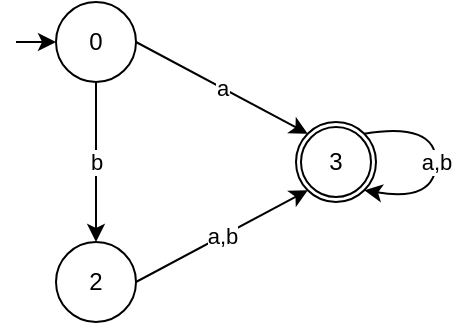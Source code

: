 <mxfile version="24.0.6" type="device">
  <diagram name="Seite-1" id="8Ey9ggm2cK-5IuhsqDdw">
    <mxGraphModel dx="478" dy="305" grid="1" gridSize="10" guides="1" tooltips="1" connect="1" arrows="1" fold="1" page="1" pageScale="1" pageWidth="827" pageHeight="1169" math="0" shadow="0">
      <root>
        <mxCell id="0" />
        <mxCell id="1" parent="0" />
        <mxCell id="FYB1tNpZg5OryoRXFsR8-19" value="0" style="ellipse;whiteSpace=wrap;html=1;" parent="1" vertex="1">
          <mxGeometry x="160" y="280" width="40" height="40" as="geometry" />
        </mxCell>
        <mxCell id="FYB1tNpZg5OryoRXFsR8-21" value="2" style="ellipse;whiteSpace=wrap;html=1;" parent="1" vertex="1">
          <mxGeometry x="160" y="400" width="40" height="40" as="geometry" />
        </mxCell>
        <mxCell id="FYB1tNpZg5OryoRXFsR8-24" value="3" style="ellipse;whiteSpace=wrap;html=1;" parent="1" vertex="1">
          <mxGeometry x="280" y="340" width="40" height="40" as="geometry" />
        </mxCell>
        <mxCell id="FYB1tNpZg5OryoRXFsR8-25" value="" style="ellipse;whiteSpace=wrap;html=1;fillColor=none;" parent="1" vertex="1">
          <mxGeometry x="282.5" y="342.5" width="35" height="35" as="geometry" />
        </mxCell>
        <mxCell id="FYB1tNpZg5OryoRXFsR8-38" value="a,b" style="endArrow=classic;html=1;rounded=0;exitX=1;exitY=0;exitDx=0;exitDy=0;entryX=1;entryY=1;entryDx=0;entryDy=0;curved=1;" parent="1" source="FYB1tNpZg5OryoRXFsR8-24" target="FYB1tNpZg5OryoRXFsR8-24" edge="1">
          <mxGeometry x="0.001" width="50" height="50" relative="1" as="geometry">
            <mxPoint x="282.498" y="345.858" as="sourcePoint" />
            <mxPoint x="360" y="290" as="targetPoint" />
            <Array as="points">
              <mxPoint x="350" y="340" />
              <mxPoint x="350" y="380" />
            </Array>
            <mxPoint as="offset" />
          </mxGeometry>
        </mxCell>
        <mxCell id="GAdOqfF0Nlo-FUNbNexM-6" value="" style="endArrow=classic;html=1;rounded=0;entryX=0;entryY=0.5;entryDx=0;entryDy=0;" edge="1" parent="1" target="FYB1tNpZg5OryoRXFsR8-19">
          <mxGeometry width="50" height="50" relative="1" as="geometry">
            <mxPoint x="140" y="300" as="sourcePoint" />
            <mxPoint x="350" y="390" as="targetPoint" />
          </mxGeometry>
        </mxCell>
        <mxCell id="GAdOqfF0Nlo-FUNbNexM-9" value="b" style="endArrow=classic;html=1;rounded=0;exitX=0.5;exitY=1;exitDx=0;exitDy=0;entryX=0.5;entryY=0;entryDx=0;entryDy=0;" edge="1" parent="1" source="FYB1tNpZg5OryoRXFsR8-19" target="FYB1tNpZg5OryoRXFsR8-21">
          <mxGeometry width="50" height="50" relative="1" as="geometry">
            <mxPoint x="270" y="370" as="sourcePoint" />
            <mxPoint x="320" y="320" as="targetPoint" />
          </mxGeometry>
        </mxCell>
        <mxCell id="GAdOqfF0Nlo-FUNbNexM-10" value="a" style="endArrow=classic;html=1;rounded=0;exitX=1;exitY=0.5;exitDx=0;exitDy=0;entryX=0;entryY=0;entryDx=0;entryDy=0;" edge="1" parent="1" source="FYB1tNpZg5OryoRXFsR8-19" target="FYB1tNpZg5OryoRXFsR8-24">
          <mxGeometry width="50" height="50" relative="1" as="geometry">
            <mxPoint x="270" y="370" as="sourcePoint" />
            <mxPoint x="320" y="320" as="targetPoint" />
          </mxGeometry>
        </mxCell>
        <mxCell id="GAdOqfF0Nlo-FUNbNexM-11" value="a,b" style="endArrow=classic;html=1;rounded=0;exitX=1;exitY=0.5;exitDx=0;exitDy=0;entryX=0;entryY=1;entryDx=0;entryDy=0;" edge="1" parent="1" source="FYB1tNpZg5OryoRXFsR8-21" target="FYB1tNpZg5OryoRXFsR8-24">
          <mxGeometry width="50" height="50" relative="1" as="geometry">
            <mxPoint x="270" y="390" as="sourcePoint" />
            <mxPoint x="320" y="340" as="targetPoint" />
          </mxGeometry>
        </mxCell>
      </root>
    </mxGraphModel>
  </diagram>
</mxfile>
